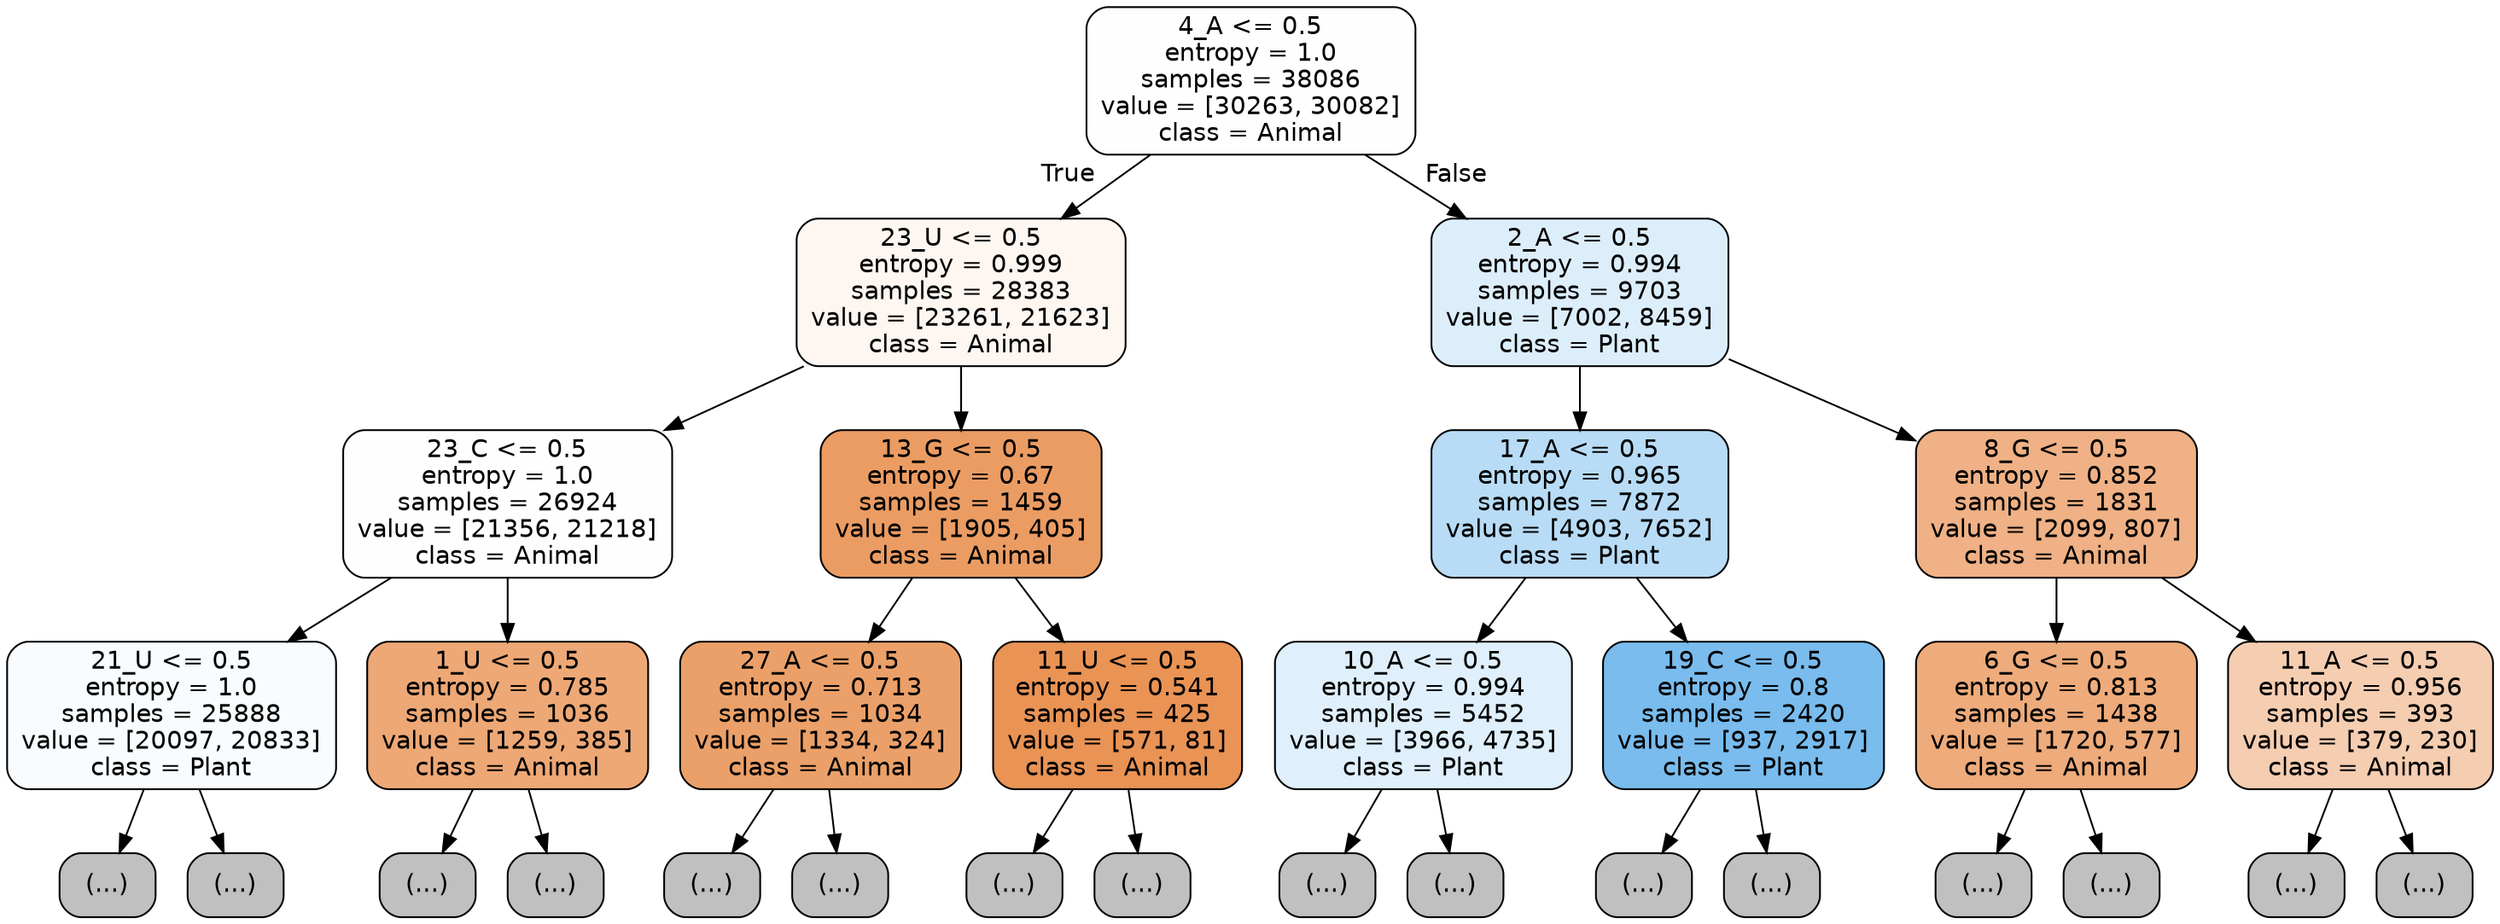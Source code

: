 digraph Tree {
node [shape=box, style="filled, rounded", color="black", fontname="helvetica"] ;
edge [fontname="helvetica"] ;
0 [label="4_A <= 0.5\nentropy = 1.0\nsamples = 38086\nvalue = [30263, 30082]\nclass = Animal", fillcolor="#fffefe"] ;
1 [label="23_U <= 0.5\nentropy = 0.999\nsamples = 28383\nvalue = [23261, 21623]\nclass = Animal", fillcolor="#fdf6f1"] ;
0 -> 1 [labeldistance=2.5, labelangle=45, headlabel="True"] ;
2 [label="23_C <= 0.5\nentropy = 1.0\nsamples = 26924\nvalue = [21356, 21218]\nclass = Animal", fillcolor="#fffefe"] ;
1 -> 2 ;
3 [label="21_U <= 0.5\nentropy = 1.0\nsamples = 25888\nvalue = [20097, 20833]\nclass = Plant", fillcolor="#f8fcfe"] ;
2 -> 3 ;
4 [label="(...)", fillcolor="#C0C0C0"] ;
3 -> 4 ;
9605 [label="(...)", fillcolor="#C0C0C0"] ;
3 -> 9605 ;
12016 [label="1_U <= 0.5\nentropy = 0.785\nsamples = 1036\nvalue = [1259, 385]\nclass = Animal", fillcolor="#eda876"] ;
2 -> 12016 ;
12017 [label="(...)", fillcolor="#C0C0C0"] ;
12016 -> 12017 ;
12348 [label="(...)", fillcolor="#C0C0C0"] ;
12016 -> 12348 ;
12535 [label="13_G <= 0.5\nentropy = 0.67\nsamples = 1459\nvalue = [1905, 405]\nclass = Animal", fillcolor="#eb9c63"] ;
1 -> 12535 ;
12536 [label="27_A <= 0.5\nentropy = 0.713\nsamples = 1034\nvalue = [1334, 324]\nclass = Animal", fillcolor="#eba069"] ;
12535 -> 12536 ;
12537 [label="(...)", fillcolor="#C0C0C0"] ;
12536 -> 12537 ;
12978 [label="(...)", fillcolor="#C0C0C0"] ;
12536 -> 12978 ;
12981 [label="11_U <= 0.5\nentropy = 0.541\nsamples = 425\nvalue = [571, 81]\nclass = Animal", fillcolor="#e99355"] ;
12535 -> 12981 ;
12982 [label="(...)", fillcolor="#C0C0C0"] ;
12981 -> 12982 ;
13083 [label="(...)", fillcolor="#C0C0C0"] ;
12981 -> 13083 ;
13124 [label="2_A <= 0.5\nentropy = 0.994\nsamples = 9703\nvalue = [7002, 8459]\nclass = Plant", fillcolor="#ddeefb"] ;
0 -> 13124 [labeldistance=2.5, labelangle=-45, headlabel="False"] ;
13125 [label="17_A <= 0.5\nentropy = 0.965\nsamples = 7872\nvalue = [4903, 7652]\nclass = Plant", fillcolor="#b8dcf6"] ;
13124 -> 13125 ;
13126 [label="10_A <= 0.5\nentropy = 0.994\nsamples = 5452\nvalue = [3966, 4735]\nclass = Plant", fillcolor="#dfeffb"] ;
13125 -> 13126 ;
13127 [label="(...)", fillcolor="#C0C0C0"] ;
13126 -> 13127 ;
14822 [label="(...)", fillcolor="#C0C0C0"] ;
13126 -> 14822 ;
15423 [label="19_C <= 0.5\nentropy = 0.8\nsamples = 2420\nvalue = [937, 2917]\nclass = Plant", fillcolor="#79bced"] ;
13125 -> 15423 ;
15424 [label="(...)", fillcolor="#C0C0C0"] ;
15423 -> 15424 ;
15997 [label="(...)", fillcolor="#C0C0C0"] ;
15423 -> 15997 ;
16176 [label="8_G <= 0.5\nentropy = 0.852\nsamples = 1831\nvalue = [2099, 807]\nclass = Animal", fillcolor="#efb185"] ;
13124 -> 16176 ;
16177 [label="6_G <= 0.5\nentropy = 0.813\nsamples = 1438\nvalue = [1720, 577]\nclass = Animal", fillcolor="#eeab7b"] ;
16176 -> 16177 ;
16178 [label="(...)", fillcolor="#C0C0C0"] ;
16177 -> 16178 ;
16659 [label="(...)", fillcolor="#C0C0C0"] ;
16177 -> 16659 ;
16824 [label="11_A <= 0.5\nentropy = 0.956\nsamples = 393\nvalue = [379, 230]\nclass = Animal", fillcolor="#f5cdb1"] ;
16176 -> 16824 ;
16825 [label="(...)", fillcolor="#C0C0C0"] ;
16824 -> 16825 ;
16998 [label="(...)", fillcolor="#C0C0C0"] ;
16824 -> 16998 ;
}